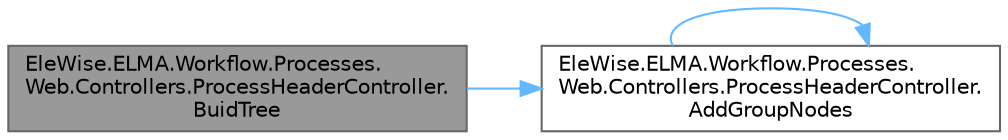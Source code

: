 digraph "EleWise.ELMA.Workflow.Processes.Web.Controllers.ProcessHeaderController.BuidTree"
{
 // LATEX_PDF_SIZE
  bgcolor="transparent";
  edge [fontname=Helvetica,fontsize=10,labelfontname=Helvetica,labelfontsize=10];
  node [fontname=Helvetica,fontsize=10,shape=box,height=0.2,width=0.4];
  rankdir="LR";
  Node1 [id="Node000001",label="EleWise.ELMA.Workflow.Processes.\lWeb.Controllers.ProcessHeaderController.\lBuidTree",height=0.2,width=0.4,color="gray40", fillcolor="grey60", style="filled", fontcolor="black",tooltip="Построение модели отображения дерева процессов"];
  Node1 -> Node2 [id="edge1_Node000001_Node000002",color="steelblue1",style="solid",tooltip=" "];
  Node2 [id="Node000002",label="EleWise.ELMA.Workflow.Processes.\lWeb.Controllers.ProcessHeaderController.\lAddGroupNodes",height=0.2,width=0.4,color="grey40", fillcolor="white", style="filled",URL="$class_ele_wise_1_1_e_l_m_a_1_1_workflow_1_1_processes_1_1_web_1_1_controllers_1_1_process_header_controller.html#ab26955a704d6a50d28363d759905e5fb",tooltip="Добавить узлы дерева процессов для группы"];
  Node2 -> Node2 [id="edge2_Node000002_Node000002",color="steelblue1",style="solid",tooltip=" "];
}
